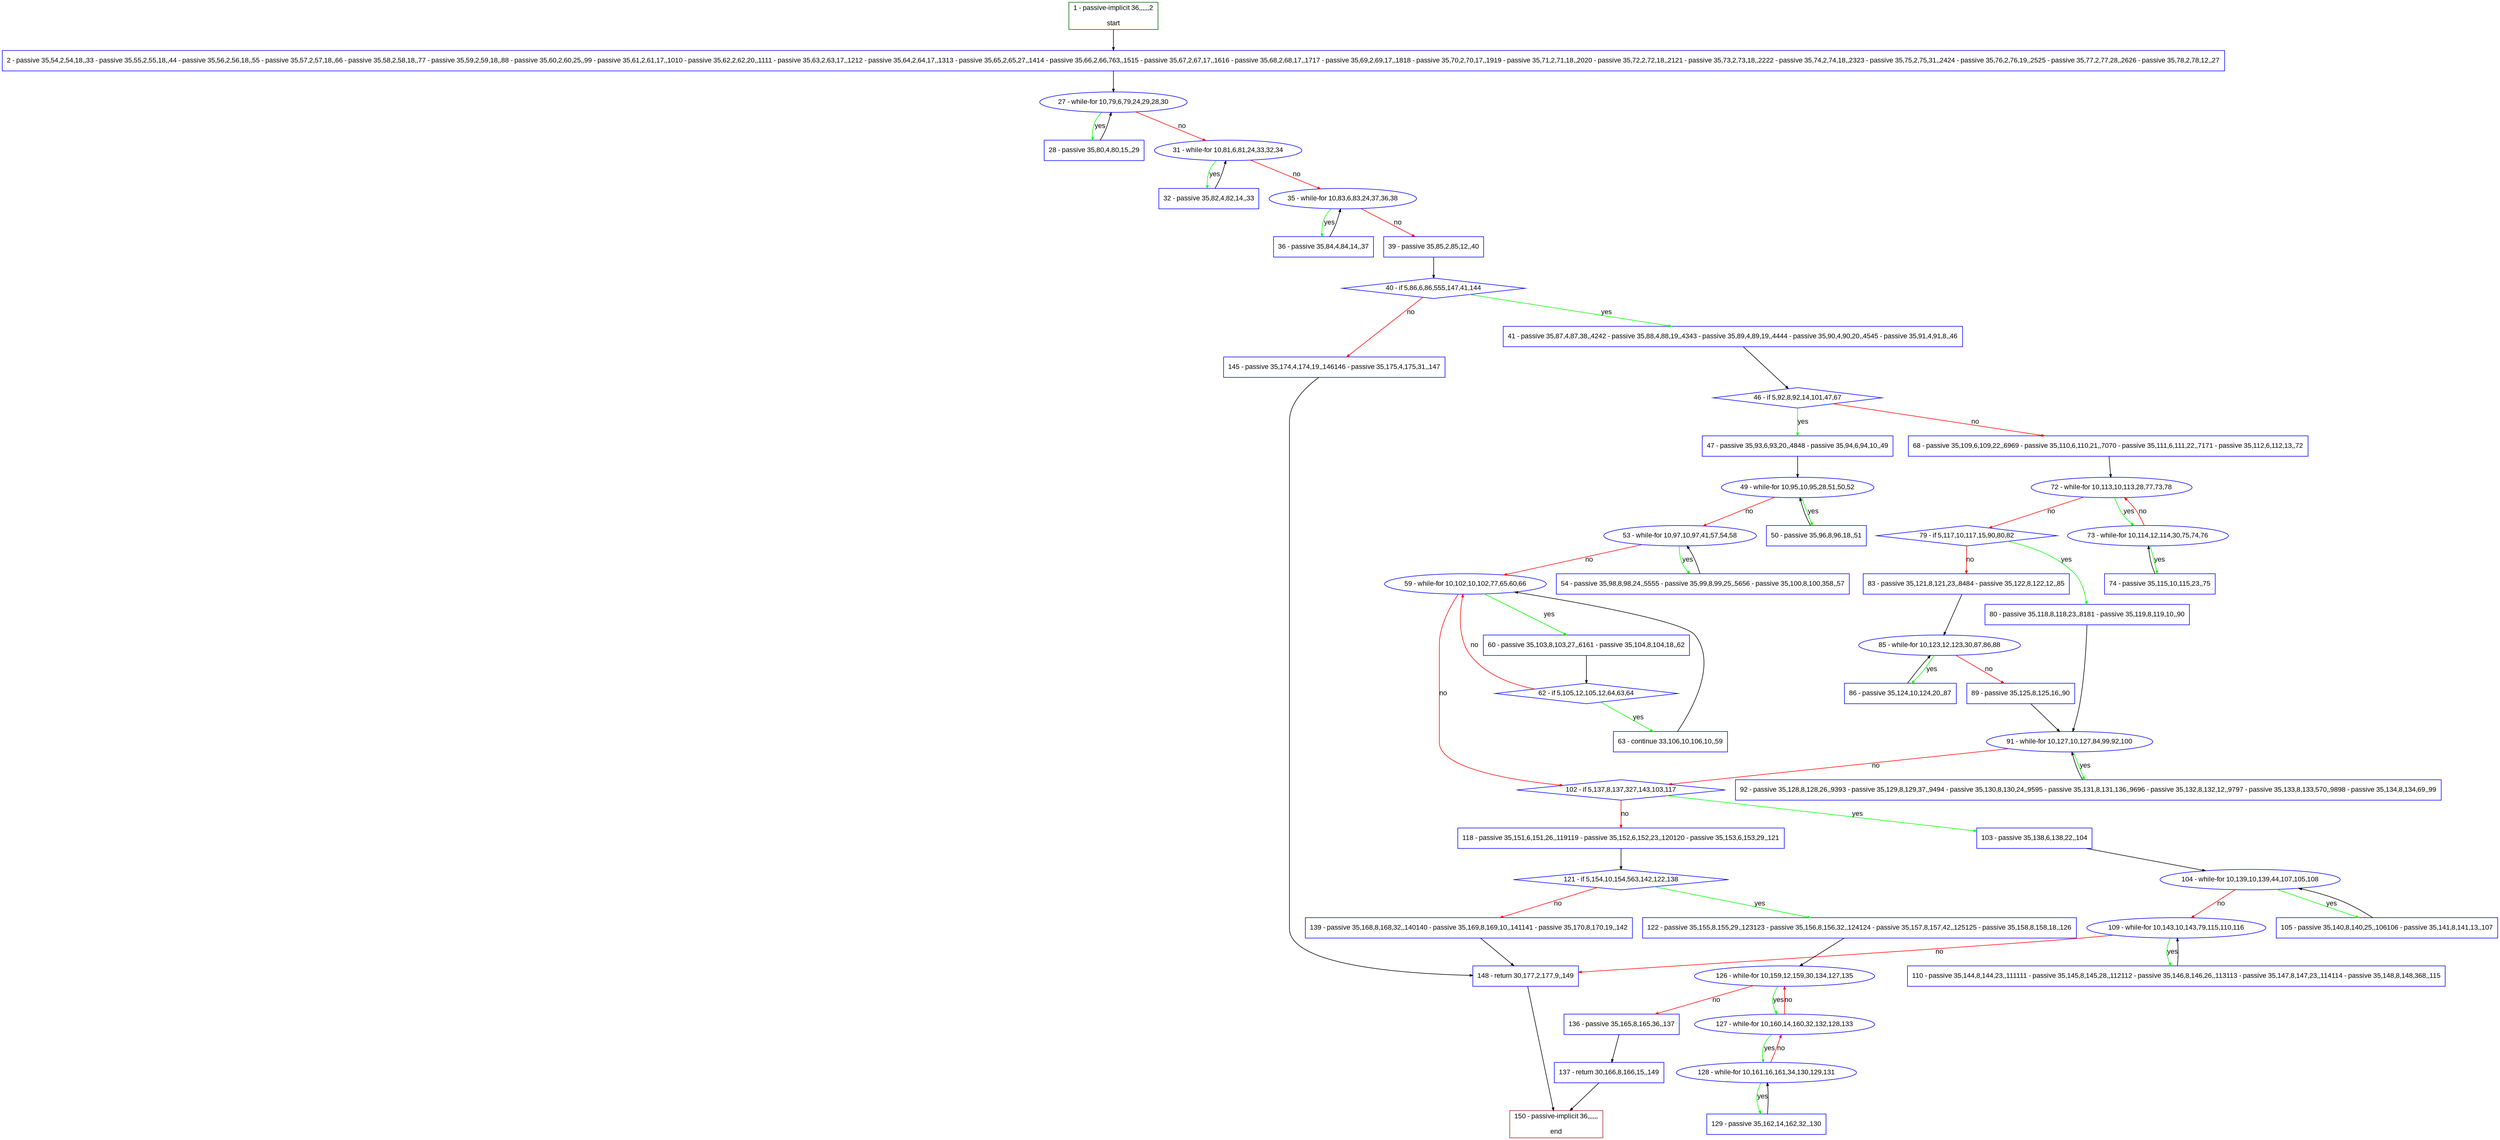 digraph "" {
  graph [pack="true", label="", fontsize="12", packmode="clust", fontname="Arial", fillcolor="#FFFFCC", bgcolor="white", style="rounded,filled", compound="true"];
  node [node_initialized="no", label="", color="grey", fontsize="12", fillcolor="white", fontname="Arial", style="filled", shape="rectangle", compound="true", fixedsize="false"];
  edge [fontcolor="black", arrowhead="normal", arrowtail="none", arrowsize="0.5", ltail="", label="", color="black", fontsize="12", lhead="", fontname="Arial", dir="forward", compound="true"];
  __N1 [label="2 - passive 35,54,2,54,18,,33 - passive 35,55,2,55,18,,44 - passive 35,56,2,56,18,,55 - passive 35,57,2,57,18,,66 - passive 35,58,2,58,18,,77 - passive 35,59,2,59,18,,88 - passive 35,60,2,60,25,,99 - passive 35,61,2,61,17,,1010 - passive 35,62,2,62,20,,1111 - passive 35,63,2,63,17,,1212 - passive 35,64,2,64,17,,1313 - passive 35,65,2,65,27,,1414 - passive 35,66,2,66,763,,1515 - passive 35,67,2,67,17,,1616 - passive 35,68,2,68,17,,1717 - passive 35,69,2,69,17,,1818 - passive 35,70,2,70,17,,1919 - passive 35,71,2,71,18,,2020 - passive 35,72,2,72,18,,2121 - passive 35,73,2,73,18,,2222 - passive 35,74,2,74,18,,2323 - passive 35,75,2,75,31,,2424 - passive 35,76,2,76,19,,2525 - passive 35,77,2,77,28,,2626 - passive 35,78,2,78,12,,27", color="#0000ff", fillcolor="#ffffff", style="filled", shape="box"];
  __N2 [label="1 - passive-implicit 36,,,,,,2\n\nstart", color="#006400", fillcolor="#ffffff", style="filled", shape="box"];
  __N3 [label="27 - while-for 10,79,6,79,24,29,28,30", color="#0000ff", fillcolor="#ffffff", style="filled", shape="oval"];
  __N4 [label="28 - passive 35,80,4,80,15,,29", color="#0000ff", fillcolor="#ffffff", style="filled", shape="box"];
  __N5 [label="31 - while-for 10,81,6,81,24,33,32,34", color="#0000ff", fillcolor="#ffffff", style="filled", shape="oval"];
  __N6 [label="32 - passive 35,82,4,82,14,,33", color="#0000ff", fillcolor="#ffffff", style="filled", shape="box"];
  __N7 [label="35 - while-for 10,83,6,83,24,37,36,38", color="#0000ff", fillcolor="#ffffff", style="filled", shape="oval"];
  __N8 [label="36 - passive 35,84,4,84,14,,37", color="#0000ff", fillcolor="#ffffff", style="filled", shape="box"];
  __N9 [label="39 - passive 35,85,2,85,12,,40", color="#0000ff", fillcolor="#ffffff", style="filled", shape="box"];
  __N10 [label="40 - if 5,86,6,86,555,147,41,144", color="#0000ff", fillcolor="#ffffff", style="filled", shape="diamond"];
  __N11 [label="41 - passive 35,87,4,87,38,,4242 - passive 35,88,4,88,19,,4343 - passive 35,89,4,89,19,,4444 - passive 35,90,4,90,20,,4545 - passive 35,91,4,91,8,,46", color="#0000ff", fillcolor="#ffffff", style="filled", shape="box"];
  __N12 [label="145 - passive 35,174,4,174,19,,146146 - passive 35,175,4,175,31,,147", color="#0000ff", fillcolor="#ffffff", style="filled", shape="box"];
  __N13 [label="46 - if 5,92,8,92,14,101,47,67", color="#0000ff", fillcolor="#ffffff", style="filled", shape="diamond"];
  __N14 [label="47 - passive 35,93,6,93,20,,4848 - passive 35,94,6,94,10,,49", color="#0000ff", fillcolor="#ffffff", style="filled", shape="box"];
  __N15 [label="68 - passive 35,109,6,109,22,,6969 - passive 35,110,6,110,21,,7070 - passive 35,111,6,111,22,,7171 - passive 35,112,6,112,13,,72", color="#0000ff", fillcolor="#ffffff", style="filled", shape="box"];
  __N16 [label="49 - while-for 10,95,10,95,28,51,50,52", color="#0000ff", fillcolor="#ffffff", style="filled", shape="oval"];
  __N17 [label="50 - passive 35,96,8,96,18,,51", color="#0000ff", fillcolor="#ffffff", style="filled", shape="box"];
  __N18 [label="53 - while-for 10,97,10,97,41,57,54,58", color="#0000ff", fillcolor="#ffffff", style="filled", shape="oval"];
  __N19 [label="54 - passive 35,98,8,98,24,,5555 - passive 35,99,8,99,25,,5656 - passive 35,100,8,100,358,,57", color="#0000ff", fillcolor="#ffffff", style="filled", shape="box"];
  __N20 [label="59 - while-for 10,102,10,102,77,65,60,66", color="#0000ff", fillcolor="#ffffff", style="filled", shape="oval"];
  __N21 [label="60 - passive 35,103,8,103,27,,6161 - passive 35,104,8,104,18,,62", color="#0000ff", fillcolor="#ffffff", style="filled", shape="box"];
  __N22 [label="102 - if 5,137,8,137,327,143,103,117", color="#0000ff", fillcolor="#ffffff", style="filled", shape="diamond"];
  __N23 [label="62 - if 5,105,12,105,12,64,63,64", color="#0000ff", fillcolor="#ffffff", style="filled", shape="diamond"];
  __N24 [label="63 - continue 33,106,10,106,10,,59", color="#0000ff", fillcolor="#ffffff", style="filled", shape="box"];
  __N25 [label="72 - while-for 10,113,10,113,28,77,73,78", color="#0000ff", fillcolor="#ffffff", style="filled", shape="oval"];
  __N26 [label="73 - while-for 10,114,12,114,30,75,74,76", color="#0000ff", fillcolor="#ffffff", style="filled", shape="oval"];
  __N27 [label="79 - if 5,117,10,117,15,90,80,82", color="#0000ff", fillcolor="#ffffff", style="filled", shape="diamond"];
  __N28 [label="74 - passive 35,115,10,115,23,,75", color="#0000ff", fillcolor="#ffffff", style="filled", shape="box"];
  __N29 [label="80 - passive 35,118,8,118,23,,8181 - passive 35,119,8,119,10,,90", color="#0000ff", fillcolor="#ffffff", style="filled", shape="box"];
  __N30 [label="83 - passive 35,121,8,121,23,,8484 - passive 35,122,8,122,12,,85", color="#0000ff", fillcolor="#ffffff", style="filled", shape="box"];
  __N31 [label="91 - while-for 10,127,10,127,84,99,92,100", color="#0000ff", fillcolor="#ffffff", style="filled", shape="oval"];
  __N32 [label="85 - while-for 10,123,12,123,30,87,86,88", color="#0000ff", fillcolor="#ffffff", style="filled", shape="oval"];
  __N33 [label="86 - passive 35,124,10,124,20,,87", color="#0000ff", fillcolor="#ffffff", style="filled", shape="box"];
  __N34 [label="89 - passive 35,125,8,125,16,,90", color="#0000ff", fillcolor="#ffffff", style="filled", shape="box"];
  __N35 [label="92 - passive 35,128,8,128,26,,9393 - passive 35,129,8,129,37,,9494 - passive 35,130,8,130,24,,9595 - passive 35,131,8,131,136,,9696 - passive 35,132,8,132,12,,9797 - passive 35,133,8,133,570,,9898 - passive 35,134,8,134,69,,99", color="#0000ff", fillcolor="#ffffff", style="filled", shape="box"];
  __N36 [label="103 - passive 35,138,6,138,22,,104", color="#0000ff", fillcolor="#ffffff", style="filled", shape="box"];
  __N37 [label="118 - passive 35,151,6,151,26,,119119 - passive 35,152,6,152,23,,120120 - passive 35,153,6,153,29,,121", color="#0000ff", fillcolor="#ffffff", style="filled", shape="box"];
  __N38 [label="104 - while-for 10,139,10,139,44,107,105,108", color="#0000ff", fillcolor="#ffffff", style="filled", shape="oval"];
  __N39 [label="105 - passive 35,140,8,140,25,,106106 - passive 35,141,8,141,13,,107", color="#0000ff", fillcolor="#ffffff", style="filled", shape="box"];
  __N40 [label="109 - while-for 10,143,10,143,79,115,110,116", color="#0000ff", fillcolor="#ffffff", style="filled", shape="oval"];
  __N41 [label="110 - passive 35,144,8,144,23,,111111 - passive 35,145,8,145,28,,112112 - passive 35,146,8,146,26,,113113 - passive 35,147,8,147,23,,114114 - passive 35,148,8,148,368,,115", color="#0000ff", fillcolor="#ffffff", style="filled", shape="box"];
  __N42 [label="148 - return 30,177,2,177,9,,149", color="#0000ff", fillcolor="#ffffff", style="filled", shape="box"];
  __N43 [label="121 - if 5,154,10,154,563,142,122,138", color="#0000ff", fillcolor="#ffffff", style="filled", shape="diamond"];
  __N44 [label="122 - passive 35,155,8,155,29,,123123 - passive 35,156,8,156,32,,124124 - passive 35,157,8,157,42,,125125 - passive 35,158,8,158,18,,126", color="#0000ff", fillcolor="#ffffff", style="filled", shape="box"];
  __N45 [label="139 - passive 35,168,8,168,32,,140140 - passive 35,169,8,169,10,,141141 - passive 35,170,8,170,19,,142", color="#0000ff", fillcolor="#ffffff", style="filled", shape="box"];
  __N46 [label="126 - while-for 10,159,12,159,30,134,127,135", color="#0000ff", fillcolor="#ffffff", style="filled", shape="oval"];
  __N47 [label="127 - while-for 10,160,14,160,32,132,128,133", color="#0000ff", fillcolor="#ffffff", style="filled", shape="oval"];
  __N48 [label="136 - passive 35,165,8,165,36,,137", color="#0000ff", fillcolor="#ffffff", style="filled", shape="box"];
  __N49 [label="128 - while-for 10,161,16,161,34,130,129,131", color="#0000ff", fillcolor="#ffffff", style="filled", shape="oval"];
  __N50 [label="129 - passive 35,162,14,162,32,,130", color="#0000ff", fillcolor="#ffffff", style="filled", shape="box"];
  __N51 [label="137 - return 30,166,8,166,15,,149", color="#0000ff", fillcolor="#ffffff", style="filled", shape="box"];
  __N52 [label="150 - passive-implicit 36,,,,,,\n\nend", color="#a52a2a", fillcolor="#ffffff", style="filled", shape="box"];
  __N2 -> __N1 [arrowhead="normal", arrowtail="none", color="#000000", label="", dir="forward"];
  __N1 -> __N3 [arrowhead="normal", arrowtail="none", color="#000000", label="", dir="forward"];
  __N3 -> __N4 [arrowhead="normal", arrowtail="none", color="#00ff00", label="yes", dir="forward"];
  __N4 -> __N3 [arrowhead="normal", arrowtail="none", color="#000000", label="", dir="forward"];
  __N3 -> __N5 [arrowhead="normal", arrowtail="none", color="#ff0000", label="no", dir="forward"];
  __N5 -> __N6 [arrowhead="normal", arrowtail="none", color="#00ff00", label="yes", dir="forward"];
  __N6 -> __N5 [arrowhead="normal", arrowtail="none", color="#000000", label="", dir="forward"];
  __N5 -> __N7 [arrowhead="normal", arrowtail="none", color="#ff0000", label="no", dir="forward"];
  __N7 -> __N8 [arrowhead="normal", arrowtail="none", color="#00ff00", label="yes", dir="forward"];
  __N8 -> __N7 [arrowhead="normal", arrowtail="none", color="#000000", label="", dir="forward"];
  __N7 -> __N9 [arrowhead="normal", arrowtail="none", color="#ff0000", label="no", dir="forward"];
  __N9 -> __N10 [arrowhead="normal", arrowtail="none", color="#000000", label="", dir="forward"];
  __N10 -> __N11 [arrowhead="normal", arrowtail="none", color="#00ff00", label="yes", dir="forward"];
  __N10 -> __N12 [arrowhead="normal", arrowtail="none", color="#ff0000", label="no", dir="forward"];
  __N11 -> __N13 [arrowhead="normal", arrowtail="none", color="#000000", label="", dir="forward"];
  __N13 -> __N14 [arrowhead="normal", arrowtail="none", color="#00ff00", label="yes", dir="forward"];
  __N13 -> __N15 [arrowhead="normal", arrowtail="none", color="#ff0000", label="no", dir="forward"];
  __N14 -> __N16 [arrowhead="normal", arrowtail="none", color="#000000", label="", dir="forward"];
  __N16 -> __N17 [arrowhead="normal", arrowtail="none", color="#00ff00", label="yes", dir="forward"];
  __N17 -> __N16 [arrowhead="normal", arrowtail="none", color="#000000", label="", dir="forward"];
  __N16 -> __N18 [arrowhead="normal", arrowtail="none", color="#ff0000", label="no", dir="forward"];
  __N18 -> __N19 [arrowhead="normal", arrowtail="none", color="#00ff00", label="yes", dir="forward"];
  __N19 -> __N18 [arrowhead="normal", arrowtail="none", color="#000000", label="", dir="forward"];
  __N18 -> __N20 [arrowhead="normal", arrowtail="none", color="#ff0000", label="no", dir="forward"];
  __N20 -> __N21 [arrowhead="normal", arrowtail="none", color="#00ff00", label="yes", dir="forward"];
  __N20 -> __N22 [arrowhead="normal", arrowtail="none", color="#ff0000", label="no", dir="forward"];
  __N21 -> __N23 [arrowhead="normal", arrowtail="none", color="#000000", label="", dir="forward"];
  __N23 -> __N20 [arrowhead="normal", arrowtail="none", color="#ff0000", label="no", dir="forward"];
  __N23 -> __N24 [arrowhead="normal", arrowtail="none", color="#00ff00", label="yes", dir="forward"];
  __N24 -> __N20 [arrowhead="normal", arrowtail="none", color="#000000", label="", dir="forward"];
  __N15 -> __N25 [arrowhead="normal", arrowtail="none", color="#000000", label="", dir="forward"];
  __N25 -> __N26 [arrowhead="normal", arrowtail="none", color="#00ff00", label="yes", dir="forward"];
  __N26 -> __N25 [arrowhead="normal", arrowtail="none", color="#ff0000", label="no", dir="forward"];
  __N25 -> __N27 [arrowhead="normal", arrowtail="none", color="#ff0000", label="no", dir="forward"];
  __N26 -> __N28 [arrowhead="normal", arrowtail="none", color="#00ff00", label="yes", dir="forward"];
  __N28 -> __N26 [arrowhead="normal", arrowtail="none", color="#000000", label="", dir="forward"];
  __N27 -> __N29 [arrowhead="normal", arrowtail="none", color="#00ff00", label="yes", dir="forward"];
  __N27 -> __N30 [arrowhead="normal", arrowtail="none", color="#ff0000", label="no", dir="forward"];
  __N29 -> __N31 [arrowhead="normal", arrowtail="none", color="#000000", label="", dir="forward"];
  __N30 -> __N32 [arrowhead="normal", arrowtail="none", color="#000000", label="", dir="forward"];
  __N32 -> __N33 [arrowhead="normal", arrowtail="none", color="#00ff00", label="yes", dir="forward"];
  __N33 -> __N32 [arrowhead="normal", arrowtail="none", color="#000000", label="", dir="forward"];
  __N32 -> __N34 [arrowhead="normal", arrowtail="none", color="#ff0000", label="no", dir="forward"];
  __N34 -> __N31 [arrowhead="normal", arrowtail="none", color="#000000", label="", dir="forward"];
  __N31 -> __N35 [arrowhead="normal", arrowtail="none", color="#00ff00", label="yes", dir="forward"];
  __N35 -> __N31 [arrowhead="normal", arrowtail="none", color="#000000", label="", dir="forward"];
  __N31 -> __N22 [arrowhead="normal", arrowtail="none", color="#ff0000", label="no", dir="forward"];
  __N22 -> __N36 [arrowhead="normal", arrowtail="none", color="#00ff00", label="yes", dir="forward"];
  __N22 -> __N37 [arrowhead="normal", arrowtail="none", color="#ff0000", label="no", dir="forward"];
  __N36 -> __N38 [arrowhead="normal", arrowtail="none", color="#000000", label="", dir="forward"];
  __N38 -> __N39 [arrowhead="normal", arrowtail="none", color="#00ff00", label="yes", dir="forward"];
  __N39 -> __N38 [arrowhead="normal", arrowtail="none", color="#000000", label="", dir="forward"];
  __N38 -> __N40 [arrowhead="normal", arrowtail="none", color="#ff0000", label="no", dir="forward"];
  __N40 -> __N41 [arrowhead="normal", arrowtail="none", color="#00ff00", label="yes", dir="forward"];
  __N41 -> __N40 [arrowhead="normal", arrowtail="none", color="#000000", label="", dir="forward"];
  __N40 -> __N42 [arrowhead="normal", arrowtail="none", color="#ff0000", label="no", dir="forward"];
  __N37 -> __N43 [arrowhead="normal", arrowtail="none", color="#000000", label="", dir="forward"];
  __N43 -> __N44 [arrowhead="normal", arrowtail="none", color="#00ff00", label="yes", dir="forward"];
  __N43 -> __N45 [arrowhead="normal", arrowtail="none", color="#ff0000", label="no", dir="forward"];
  __N44 -> __N46 [arrowhead="normal", arrowtail="none", color="#000000", label="", dir="forward"];
  __N46 -> __N47 [arrowhead="normal", arrowtail="none", color="#00ff00", label="yes", dir="forward"];
  __N47 -> __N46 [arrowhead="normal", arrowtail="none", color="#ff0000", label="no", dir="forward"];
  __N46 -> __N48 [arrowhead="normal", arrowtail="none", color="#ff0000", label="no", dir="forward"];
  __N47 -> __N49 [arrowhead="normal", arrowtail="none", color="#00ff00", label="yes", dir="forward"];
  __N49 -> __N47 [arrowhead="normal", arrowtail="none", color="#ff0000", label="no", dir="forward"];
  __N49 -> __N50 [arrowhead="normal", arrowtail="none", color="#00ff00", label="yes", dir="forward"];
  __N50 -> __N49 [arrowhead="normal", arrowtail="none", color="#000000", label="", dir="forward"];
  __N48 -> __N51 [arrowhead="normal", arrowtail="none", color="#000000", label="", dir="forward"];
  __N51 -> __N52 [arrowhead="normal", arrowtail="none", color="#000000", label="", dir="forward"];
  __N45 -> __N42 [arrowhead="normal", arrowtail="none", color="#000000", label="", dir="forward"];
  __N12 -> __N42 [arrowhead="normal", arrowtail="none", color="#000000", label="", dir="forward"];
  __N42 -> __N52 [arrowhead="normal", arrowtail="none", color="#000000", label="", dir="forward"];
}
